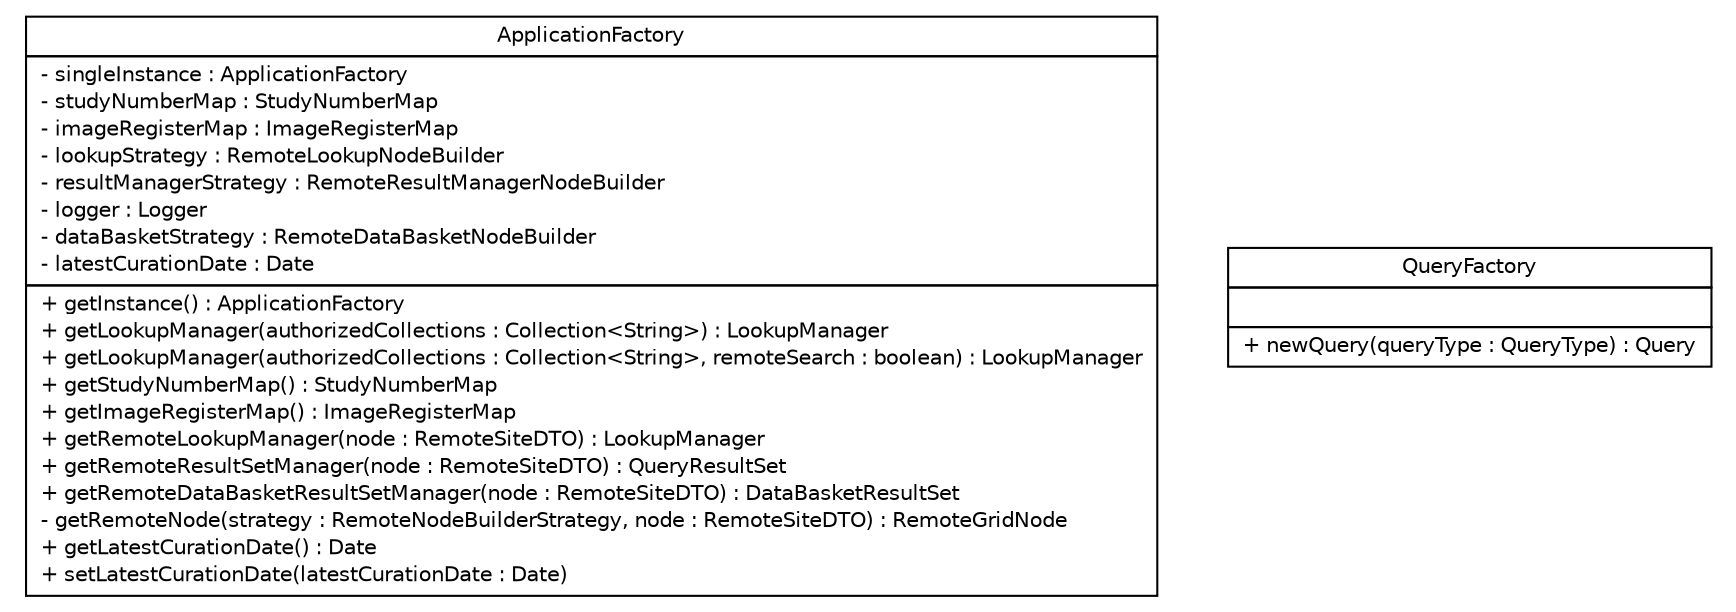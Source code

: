 #!/usr/local/bin/dot
#
# Class diagram 
# Generated by UmlGraph version 4.8 (http://www.spinellis.gr/sw/umlgraph)
#

digraph G {
	edge [fontname="Helvetica",fontsize=10,labelfontname="Helvetica",labelfontsize=10];
	node [fontname="Helvetica",fontsize=10,shape=plaintext];
	// gov.nih.nci.ncia.factories.ApplicationFactory
	c2103 [label=<<table border="0" cellborder="1" cellspacing="0" cellpadding="2" port="p" href="./ApplicationFactory.html">
		<tr><td><table border="0" cellspacing="0" cellpadding="1">
			<tr><td> ApplicationFactory </td></tr>
		</table></td></tr>
		<tr><td><table border="0" cellspacing="0" cellpadding="1">
			<tr><td align="left"> - singleInstance : ApplicationFactory </td></tr>
			<tr><td align="left"> - studyNumberMap : StudyNumberMap </td></tr>
			<tr><td align="left"> - imageRegisterMap : ImageRegisterMap </td></tr>
			<tr><td align="left"> - lookupStrategy : RemoteLookupNodeBuilder </td></tr>
			<tr><td align="left"> - resultManagerStrategy : RemoteResultManagerNodeBuilder </td></tr>
			<tr><td align="left"> - logger : Logger </td></tr>
			<tr><td align="left"> - dataBasketStrategy : RemoteDataBasketNodeBuilder </td></tr>
			<tr><td align="left"> - latestCurationDate : Date </td></tr>
		</table></td></tr>
		<tr><td><table border="0" cellspacing="0" cellpadding="1">
			<tr><td align="left"> + getInstance() : ApplicationFactory </td></tr>
			<tr><td align="left"> + getLookupManager(authorizedCollections : Collection&lt;String&gt;) : LookupManager </td></tr>
			<tr><td align="left"> + getLookupManager(authorizedCollections : Collection&lt;String&gt;, remoteSearch : boolean) : LookupManager </td></tr>
			<tr><td align="left"> + getStudyNumberMap() : StudyNumberMap </td></tr>
			<tr><td align="left"> + getImageRegisterMap() : ImageRegisterMap </td></tr>
			<tr><td align="left"> + getRemoteLookupManager(node : RemoteSiteDTO) : LookupManager </td></tr>
			<tr><td align="left"> + getRemoteResultSetManager(node : RemoteSiteDTO) : QueryResultSet </td></tr>
			<tr><td align="left"> + getRemoteDataBasketResultSetManager(node : RemoteSiteDTO) : DataBasketResultSet </td></tr>
			<tr><td align="left"> - getRemoteNode(strategy : RemoteNodeBuilderStrategy, node : RemoteSiteDTO) : RemoteGridNode </td></tr>
			<tr><td align="left"> + getLatestCurationDate() : Date </td></tr>
			<tr><td align="left"> + setLatestCurationDate(latestCurationDate : Date) </td></tr>
		</table></td></tr>
		</table>>, fontname="Helvetica", fontcolor="black", fontsize=10.0];
	// gov.nih.nci.ncia.factories.QueryFactory
	c2104 [label=<<table border="0" cellborder="1" cellspacing="0" cellpadding="2" port="p" href="./QueryFactory.html">
		<tr><td><table border="0" cellspacing="0" cellpadding="1">
			<tr><td> QueryFactory </td></tr>
		</table></td></tr>
		<tr><td><table border="0" cellspacing="0" cellpadding="1">
			<tr><td align="left">  </td></tr>
		</table></td></tr>
		<tr><td><table border="0" cellspacing="0" cellpadding="1">
			<tr><td align="left"> + newQuery(queryType : QueryType) : Query </td></tr>
		</table></td></tr>
		</table>>, fontname="Helvetica", fontcolor="black", fontsize=10.0];
}

